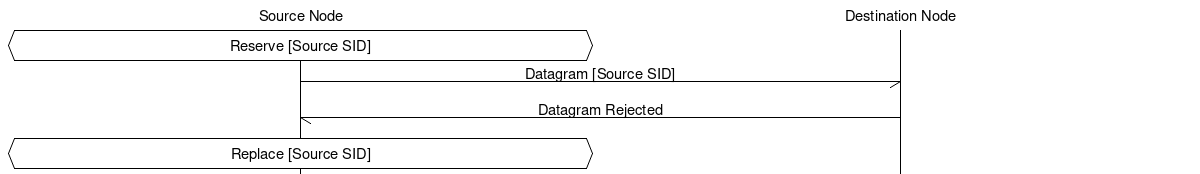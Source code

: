 msc {
  hscale="2";

  s [label="Source Node"],
  d [label="Destination Node"];

  s abox s [label="Reserve [Source SID]"];
  s->d [label="Datagram [Source SID]"];
  d->s [label="Datagram Rejected"];
  s abox s [label="Replace [Source SID]"];
}

